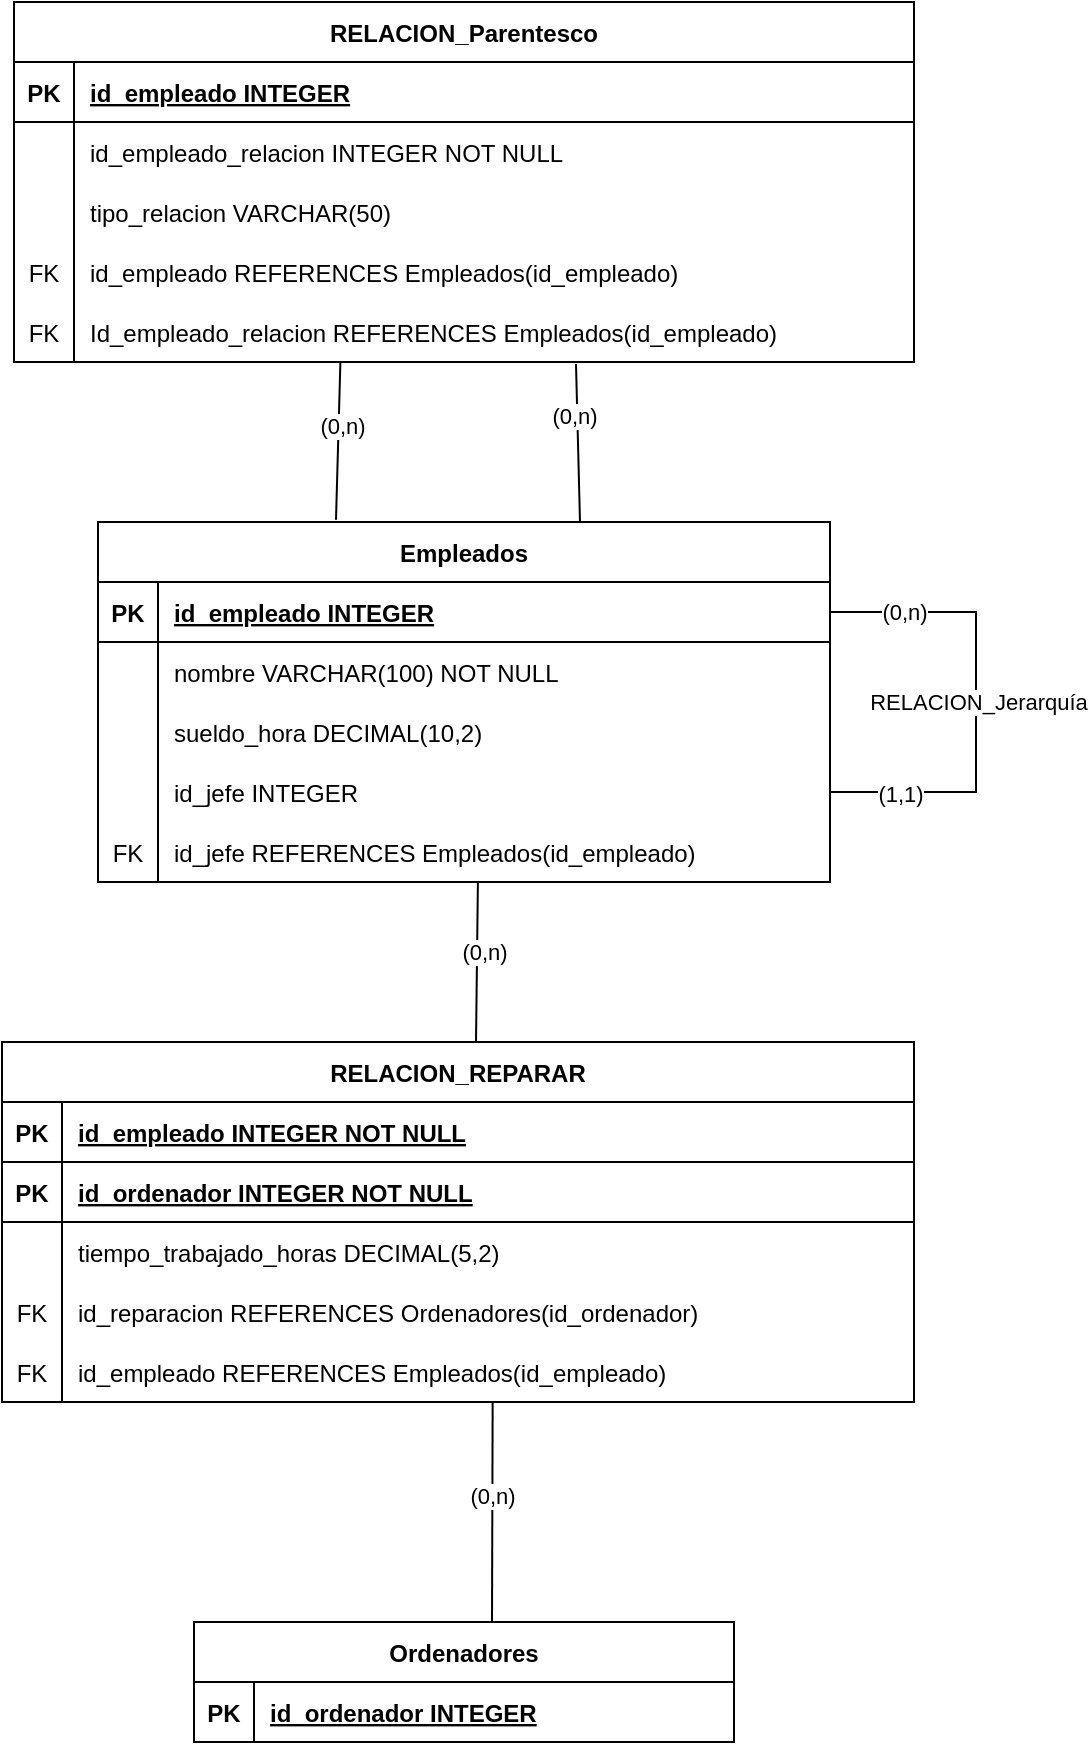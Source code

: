 <mxfile version="25.0.3">
  <diagram name="Página-1" id="TJ7wZGmzTQwEmiSPotgX">
    <mxGraphModel dx="1674" dy="774" grid="1" gridSize="10" guides="1" tooltips="1" connect="1" arrows="1" fold="1" page="1" pageScale="1" pageWidth="827" pageHeight="1169" math="0" shadow="0">
      <root>
        <mxCell id="0" />
        <mxCell id="1" parent="0" />
        <mxCell id="ToJMfz8G4OXI3Km0rWwE-997" value="Empleados" style="shape=table;startSize=30;container=1;collapsible=1;childLayout=tableLayout;fixedRows=1;rowLines=0;fontStyle=1;align=center;resizeLast=1;" parent="1" vertex="1">
          <mxGeometry x="231" y="310" width="366" height="180" as="geometry" />
        </mxCell>
        <mxCell id="ToJMfz8G4OXI3Km0rWwE-998" value="" style="shape=tableRow;horizontal=0;startSize=0;swimlaneHead=0;swimlaneBody=0;fillColor=none;collapsible=0;dropTarget=0;points=[[0,0.5],[1,0.5]];portConstraint=eastwest;strokeColor=inherit;top=0;left=0;right=0;bottom=1;" parent="ToJMfz8G4OXI3Km0rWwE-997" vertex="1">
          <mxGeometry y="30" width="366" height="30" as="geometry" />
        </mxCell>
        <mxCell id="ToJMfz8G4OXI3Km0rWwE-999" value="PK" style="shape=partialRectangle;overflow=hidden;connectable=0;fillColor=none;strokeColor=inherit;top=0;left=0;bottom=0;right=0;fontStyle=1;" parent="ToJMfz8G4OXI3Km0rWwE-998" vertex="1">
          <mxGeometry width="30" height="30" as="geometry">
            <mxRectangle width="30" height="30" as="alternateBounds" />
          </mxGeometry>
        </mxCell>
        <mxCell id="ToJMfz8G4OXI3Km0rWwE-1000" value="id_empleado INTEGER" style="shape=partialRectangle;overflow=hidden;connectable=0;fillColor=none;align=left;strokeColor=inherit;top=0;left=0;bottom=0;right=0;spacingLeft=6;fontStyle=5;" parent="ToJMfz8G4OXI3Km0rWwE-998" vertex="1">
          <mxGeometry x="30" width="336" height="30" as="geometry">
            <mxRectangle width="336" height="30" as="alternateBounds" />
          </mxGeometry>
        </mxCell>
        <mxCell id="ToJMfz8G4OXI3Km0rWwE-1001" value="" style="shape=tableRow;horizontal=0;startSize=0;swimlaneHead=0;swimlaneBody=0;fillColor=none;collapsible=0;dropTarget=0;points=[[0,0.5],[1,0.5]];portConstraint=eastwest;strokeColor=inherit;top=0;left=0;right=0;bottom=0;" parent="ToJMfz8G4OXI3Km0rWwE-997" vertex="1">
          <mxGeometry y="60" width="366" height="30" as="geometry" />
        </mxCell>
        <mxCell id="ToJMfz8G4OXI3Km0rWwE-1002" value="" style="shape=partialRectangle;overflow=hidden;connectable=0;fillColor=none;strokeColor=inherit;top=0;left=0;bottom=0;right=0;" parent="ToJMfz8G4OXI3Km0rWwE-1001" vertex="1">
          <mxGeometry width="30" height="30" as="geometry">
            <mxRectangle width="30" height="30" as="alternateBounds" />
          </mxGeometry>
        </mxCell>
        <mxCell id="ToJMfz8G4OXI3Km0rWwE-1003" value="nombre VARCHAR(100) NOT NULL" style="shape=partialRectangle;overflow=hidden;connectable=0;fillColor=none;align=left;strokeColor=inherit;top=0;left=0;bottom=0;right=0;spacingLeft=6;" parent="ToJMfz8G4OXI3Km0rWwE-1001" vertex="1">
          <mxGeometry x="30" width="336" height="30" as="geometry">
            <mxRectangle width="336" height="30" as="alternateBounds" />
          </mxGeometry>
        </mxCell>
        <mxCell id="ToJMfz8G4OXI3Km0rWwE-1007" value="" style="shape=tableRow;horizontal=0;startSize=0;swimlaneHead=0;swimlaneBody=0;fillColor=none;collapsible=0;dropTarget=0;points=[[0,0.5],[1,0.5]];portConstraint=eastwest;strokeColor=inherit;top=0;left=0;right=0;bottom=0;" parent="ToJMfz8G4OXI3Km0rWwE-997" vertex="1">
          <mxGeometry y="90" width="366" height="30" as="geometry" />
        </mxCell>
        <mxCell id="ToJMfz8G4OXI3Km0rWwE-1008" value="" style="shape=partialRectangle;overflow=hidden;connectable=0;fillColor=none;strokeColor=inherit;top=0;left=0;bottom=0;right=0;" parent="ToJMfz8G4OXI3Km0rWwE-1007" vertex="1">
          <mxGeometry width="30" height="30" as="geometry">
            <mxRectangle width="30" height="30" as="alternateBounds" />
          </mxGeometry>
        </mxCell>
        <mxCell id="ToJMfz8G4OXI3Km0rWwE-1009" value="sueldo_hora DECIMAL(10,2)" style="shape=partialRectangle;overflow=hidden;connectable=0;fillColor=none;align=left;strokeColor=inherit;top=0;left=0;bottom=0;right=0;spacingLeft=6;" parent="ToJMfz8G4OXI3Km0rWwE-1007" vertex="1">
          <mxGeometry x="30" width="336" height="30" as="geometry">
            <mxRectangle width="336" height="30" as="alternateBounds" />
          </mxGeometry>
        </mxCell>
        <mxCell id="ToJMfz8G4OXI3Km0rWwE-1010" value="" style="shape=tableRow;horizontal=0;startSize=0;swimlaneHead=0;swimlaneBody=0;fillColor=none;collapsible=0;dropTarget=0;points=[[0,0.5],[1,0.5]];portConstraint=eastwest;strokeColor=inherit;top=0;left=0;right=0;bottom=0;" parent="ToJMfz8G4OXI3Km0rWwE-997" vertex="1">
          <mxGeometry y="120" width="366" height="30" as="geometry" />
        </mxCell>
        <mxCell id="ToJMfz8G4OXI3Km0rWwE-1011" value="" style="shape=partialRectangle;overflow=hidden;connectable=0;fillColor=none;strokeColor=inherit;top=0;left=0;bottom=0;right=0;" parent="ToJMfz8G4OXI3Km0rWwE-1010" vertex="1">
          <mxGeometry width="30" height="30" as="geometry">
            <mxRectangle width="30" height="30" as="alternateBounds" />
          </mxGeometry>
        </mxCell>
        <mxCell id="ToJMfz8G4OXI3Km0rWwE-1012" value="id_jefe INTEGER " style="shape=partialRectangle;overflow=hidden;connectable=0;fillColor=none;align=left;strokeColor=inherit;top=0;left=0;bottom=0;right=0;spacingLeft=6;" parent="ToJMfz8G4OXI3Km0rWwE-1010" vertex="1">
          <mxGeometry x="30" width="336" height="30" as="geometry">
            <mxRectangle width="336" height="30" as="alternateBounds" />
          </mxGeometry>
        </mxCell>
        <mxCell id="ToJMfz8G4OXI3Km0rWwE-1013" value="" style="shape=tableRow;horizontal=0;startSize=0;swimlaneHead=0;swimlaneBody=0;fillColor=none;collapsible=0;dropTarget=0;points=[[0,0.5],[1,0.5]];portConstraint=eastwest;strokeColor=inherit;top=0;left=0;right=0;bottom=0;" parent="ToJMfz8G4OXI3Km0rWwE-997" vertex="1">
          <mxGeometry y="150" width="366" height="30" as="geometry" />
        </mxCell>
        <mxCell id="ToJMfz8G4OXI3Km0rWwE-1014" value="FK" style="shape=partialRectangle;overflow=hidden;connectable=0;fillColor=none;strokeColor=inherit;top=0;left=0;bottom=0;right=0;" parent="ToJMfz8G4OXI3Km0rWwE-1013" vertex="1">
          <mxGeometry width="30" height="30" as="geometry">
            <mxRectangle width="30" height="30" as="alternateBounds" />
          </mxGeometry>
        </mxCell>
        <mxCell id="ToJMfz8G4OXI3Km0rWwE-1015" value="id_jefe REFERENCES Empleados(id_empleado)" style="shape=partialRectangle;overflow=hidden;connectable=0;fillColor=none;align=left;strokeColor=inherit;top=0;left=0;bottom=0;right=0;spacingLeft=6;" parent="ToJMfz8G4OXI3Km0rWwE-1013" vertex="1">
          <mxGeometry x="30" width="336" height="30" as="geometry">
            <mxRectangle width="336" height="30" as="alternateBounds" />
          </mxGeometry>
        </mxCell>
        <mxCell id="CNTLHsoTavkWlbLuISV--33" value="" style="endArrow=none;html=1;rounded=0;exitX=1;exitY=0.5;exitDx=0;exitDy=0;entryX=1;entryY=0.5;entryDx=0;entryDy=0;" parent="ToJMfz8G4OXI3Km0rWwE-997" source="ToJMfz8G4OXI3Km0rWwE-1010" target="ToJMfz8G4OXI3Km0rWwE-998" edge="1">
          <mxGeometry width="50" height="50" relative="1" as="geometry">
            <mxPoint x="439" y="160" as="sourcePoint" />
            <mxPoint x="489" y="110" as="targetPoint" />
            <Array as="points">
              <mxPoint x="439" y="135" />
              <mxPoint x="439" y="45" />
            </Array>
          </mxGeometry>
        </mxCell>
        <mxCell id="CNTLHsoTavkWlbLuISV--34" value="RELACION_Jerarquía" style="edgeLabel;html=1;align=center;verticalAlign=middle;resizable=0;points=[];" parent="CNTLHsoTavkWlbLuISV--33" vertex="1" connectable="0">
          <mxGeometry x="0.002" y="-1" relative="1" as="geometry">
            <mxPoint as="offset" />
          </mxGeometry>
        </mxCell>
        <mxCell id="CNTLHsoTavkWlbLuISV--35" value="(1,1)" style="edgeLabel;html=1;align=center;verticalAlign=middle;resizable=0;points=[];" parent="CNTLHsoTavkWlbLuISV--33" vertex="1" connectable="0">
          <mxGeometry x="-0.703" y="-1" relative="1" as="geometry">
            <mxPoint as="offset" />
          </mxGeometry>
        </mxCell>
        <mxCell id="CNTLHsoTavkWlbLuISV--36" value="(0,n)" style="edgeLabel;html=1;align=center;verticalAlign=middle;resizable=0;points=[];" parent="CNTLHsoTavkWlbLuISV--33" vertex="1" connectable="0">
          <mxGeometry x="0.686" relative="1" as="geometry">
            <mxPoint as="offset" />
          </mxGeometry>
        </mxCell>
        <mxCell id="ToJMfz8G4OXI3Km0rWwE-1019" value="RELACION_Parentesco" style="shape=table;startSize=30;container=1;collapsible=1;childLayout=tableLayout;fixedRows=1;rowLines=0;fontStyle=1;align=center;resizeLast=1;" parent="1" vertex="1">
          <mxGeometry x="189" y="50" width="450" height="180" as="geometry" />
        </mxCell>
        <mxCell id="ToJMfz8G4OXI3Km0rWwE-1020" value="" style="shape=tableRow;horizontal=0;startSize=0;swimlaneHead=0;swimlaneBody=0;fillColor=none;collapsible=0;dropTarget=0;points=[[0,0.5],[1,0.5]];portConstraint=eastwest;strokeColor=inherit;top=0;left=0;right=0;bottom=1;" parent="ToJMfz8G4OXI3Km0rWwE-1019" vertex="1">
          <mxGeometry y="30" width="450" height="30" as="geometry" />
        </mxCell>
        <mxCell id="ToJMfz8G4OXI3Km0rWwE-1021" value="PK" style="shape=partialRectangle;overflow=hidden;connectable=0;fillColor=none;strokeColor=inherit;top=0;left=0;bottom=0;right=0;fontStyle=1;" parent="ToJMfz8G4OXI3Km0rWwE-1020" vertex="1">
          <mxGeometry width="30" height="30" as="geometry">
            <mxRectangle width="30" height="30" as="alternateBounds" />
          </mxGeometry>
        </mxCell>
        <mxCell id="ToJMfz8G4OXI3Km0rWwE-1022" value="id_empleado INTEGER" style="shape=partialRectangle;overflow=hidden;connectable=0;fillColor=none;align=left;strokeColor=inherit;top=0;left=0;bottom=0;right=0;spacingLeft=6;fontStyle=5;" parent="ToJMfz8G4OXI3Km0rWwE-1020" vertex="1">
          <mxGeometry x="30" width="420" height="30" as="geometry">
            <mxRectangle width="420" height="30" as="alternateBounds" />
          </mxGeometry>
        </mxCell>
        <mxCell id="ToJMfz8G4OXI3Km0rWwE-1023" value="" style="shape=tableRow;horizontal=0;startSize=0;swimlaneHead=0;swimlaneBody=0;fillColor=none;collapsible=0;dropTarget=0;points=[[0,0.5],[1,0.5]];portConstraint=eastwest;strokeColor=inherit;top=0;left=0;right=0;bottom=0;" parent="ToJMfz8G4OXI3Km0rWwE-1019" vertex="1">
          <mxGeometry y="60" width="450" height="30" as="geometry" />
        </mxCell>
        <mxCell id="ToJMfz8G4OXI3Km0rWwE-1024" value="" style="shape=partialRectangle;overflow=hidden;connectable=0;fillColor=none;strokeColor=inherit;top=0;left=0;bottom=0;right=0;" parent="ToJMfz8G4OXI3Km0rWwE-1023" vertex="1">
          <mxGeometry width="30" height="30" as="geometry">
            <mxRectangle width="30" height="30" as="alternateBounds" />
          </mxGeometry>
        </mxCell>
        <mxCell id="ToJMfz8G4OXI3Km0rWwE-1025" value="id_empleado_relacion INTEGER NOT NULL" style="shape=partialRectangle;overflow=hidden;connectable=0;fillColor=none;align=left;strokeColor=inherit;top=0;left=0;bottom=0;right=0;spacingLeft=6;" parent="ToJMfz8G4OXI3Km0rWwE-1023" vertex="1">
          <mxGeometry x="30" width="420" height="30" as="geometry">
            <mxRectangle width="420" height="30" as="alternateBounds" />
          </mxGeometry>
        </mxCell>
        <mxCell id="ToJMfz8G4OXI3Km0rWwE-1026" value="" style="shape=tableRow;horizontal=0;startSize=0;swimlaneHead=0;swimlaneBody=0;fillColor=none;collapsible=0;dropTarget=0;points=[[0,0.5],[1,0.5]];portConstraint=eastwest;strokeColor=inherit;top=0;left=0;right=0;bottom=0;" parent="ToJMfz8G4OXI3Km0rWwE-1019" vertex="1">
          <mxGeometry y="90" width="450" height="30" as="geometry" />
        </mxCell>
        <mxCell id="ToJMfz8G4OXI3Km0rWwE-1027" value="" style="shape=partialRectangle;overflow=hidden;connectable=0;fillColor=none;strokeColor=inherit;top=0;left=0;bottom=0;right=0;" parent="ToJMfz8G4OXI3Km0rWwE-1026" vertex="1">
          <mxGeometry width="30" height="30" as="geometry">
            <mxRectangle width="30" height="30" as="alternateBounds" />
          </mxGeometry>
        </mxCell>
        <mxCell id="ToJMfz8G4OXI3Km0rWwE-1028" value="tipo_relacion VARCHAR(50)" style="shape=partialRectangle;overflow=hidden;connectable=0;fillColor=none;align=left;strokeColor=inherit;top=0;left=0;bottom=0;right=0;spacingLeft=6;" parent="ToJMfz8G4OXI3Km0rWwE-1026" vertex="1">
          <mxGeometry x="30" width="420" height="30" as="geometry">
            <mxRectangle width="420" height="30" as="alternateBounds" />
          </mxGeometry>
        </mxCell>
        <mxCell id="ToJMfz8G4OXI3Km0rWwE-1029" value="" style="shape=tableRow;horizontal=0;startSize=0;swimlaneHead=0;swimlaneBody=0;fillColor=none;collapsible=0;dropTarget=0;points=[[0,0.5],[1,0.5]];portConstraint=eastwest;strokeColor=inherit;top=0;left=0;right=0;bottom=0;" parent="ToJMfz8G4OXI3Km0rWwE-1019" vertex="1">
          <mxGeometry y="120" width="450" height="30" as="geometry" />
        </mxCell>
        <mxCell id="ToJMfz8G4OXI3Km0rWwE-1030" value="FK" style="shape=partialRectangle;overflow=hidden;connectable=0;fillColor=none;strokeColor=inherit;top=0;left=0;bottom=0;right=0;" parent="ToJMfz8G4OXI3Km0rWwE-1029" vertex="1">
          <mxGeometry width="30" height="30" as="geometry">
            <mxRectangle width="30" height="30" as="alternateBounds" />
          </mxGeometry>
        </mxCell>
        <mxCell id="ToJMfz8G4OXI3Km0rWwE-1031" value="id_empleado REFERENCES Empleados(id_empleado)" style="shape=partialRectangle;overflow=hidden;connectable=0;fillColor=none;align=left;strokeColor=inherit;top=0;left=0;bottom=0;right=0;spacingLeft=6;" parent="ToJMfz8G4OXI3Km0rWwE-1029" vertex="1">
          <mxGeometry x="30" width="420" height="30" as="geometry">
            <mxRectangle width="420" height="30" as="alternateBounds" />
          </mxGeometry>
        </mxCell>
        <mxCell id="ToJMfz8G4OXI3Km0rWwE-1035" value="" style="shape=tableRow;horizontal=0;startSize=0;swimlaneHead=0;swimlaneBody=0;fillColor=none;collapsible=0;dropTarget=0;points=[[0,0.5],[1,0.5]];portConstraint=eastwest;strokeColor=inherit;top=0;left=0;right=0;bottom=0;" parent="ToJMfz8G4OXI3Km0rWwE-1019" vertex="1">
          <mxGeometry y="150" width="450" height="30" as="geometry" />
        </mxCell>
        <mxCell id="ToJMfz8G4OXI3Km0rWwE-1036" value="FK" style="shape=partialRectangle;overflow=hidden;connectable=0;fillColor=none;strokeColor=inherit;top=0;left=0;bottom=0;right=0;" parent="ToJMfz8G4OXI3Km0rWwE-1035" vertex="1">
          <mxGeometry width="30" height="30" as="geometry">
            <mxRectangle width="30" height="30" as="alternateBounds" />
          </mxGeometry>
        </mxCell>
        <mxCell id="ToJMfz8G4OXI3Km0rWwE-1037" value="Id_empleado_relacion REFERENCES Empleados(id_empleado)" style="shape=partialRectangle;overflow=hidden;connectable=0;fillColor=none;align=left;strokeColor=inherit;top=0;left=0;bottom=0;right=0;spacingLeft=6;" parent="ToJMfz8G4OXI3Km0rWwE-1035" vertex="1">
          <mxGeometry x="30" width="420" height="30" as="geometry">
            <mxRectangle width="420" height="30" as="alternateBounds" />
          </mxGeometry>
        </mxCell>
        <mxCell id="ToJMfz8G4OXI3Km0rWwE-1041" value="Ordenadores" style="shape=table;startSize=30;container=1;collapsible=1;childLayout=tableLayout;fixedRows=1;rowLines=0;fontStyle=1;align=center;resizeLast=1;" parent="1" vertex="1">
          <mxGeometry x="279" y="860" width="270" height="60" as="geometry" />
        </mxCell>
        <mxCell id="ToJMfz8G4OXI3Km0rWwE-1042" value="" style="shape=tableRow;horizontal=0;startSize=0;swimlaneHead=0;swimlaneBody=0;fillColor=none;collapsible=0;dropTarget=0;points=[[0,0.5],[1,0.5]];portConstraint=eastwest;strokeColor=inherit;top=0;left=0;right=0;bottom=1;" parent="ToJMfz8G4OXI3Km0rWwE-1041" vertex="1">
          <mxGeometry y="30" width="270" height="30" as="geometry" />
        </mxCell>
        <mxCell id="ToJMfz8G4OXI3Km0rWwE-1043" value="PK" style="shape=partialRectangle;overflow=hidden;connectable=0;fillColor=none;strokeColor=inherit;top=0;left=0;bottom=0;right=0;fontStyle=1;" parent="ToJMfz8G4OXI3Km0rWwE-1042" vertex="1">
          <mxGeometry width="30" height="30" as="geometry">
            <mxRectangle width="30" height="30" as="alternateBounds" />
          </mxGeometry>
        </mxCell>
        <mxCell id="ToJMfz8G4OXI3Km0rWwE-1044" value="id_ordenador INTEGER" style="shape=partialRectangle;overflow=hidden;connectable=0;fillColor=none;align=left;strokeColor=inherit;top=0;left=0;bottom=0;right=0;spacingLeft=6;fontStyle=5;" parent="ToJMfz8G4OXI3Km0rWwE-1042" vertex="1">
          <mxGeometry x="30" width="240" height="30" as="geometry">
            <mxRectangle width="240" height="30" as="alternateBounds" />
          </mxGeometry>
        </mxCell>
        <mxCell id="ToJMfz8G4OXI3Km0rWwE-1073" value="RELACION_REPARAR" style="shape=table;startSize=30;container=1;collapsible=1;childLayout=tableLayout;fixedRows=1;rowLines=0;fontStyle=1;align=center;resizeLast=1;" parent="1" vertex="1">
          <mxGeometry x="183" y="570" width="456" height="180" as="geometry" />
        </mxCell>
        <mxCell id="ToJMfz8G4OXI3Km0rWwE-1074" value="" style="shape=tableRow;horizontal=0;startSize=0;swimlaneHead=0;swimlaneBody=0;fillColor=none;collapsible=0;dropTarget=0;points=[[0,0.5],[1,0.5]];portConstraint=eastwest;strokeColor=inherit;top=0;left=0;right=0;bottom=1;" parent="ToJMfz8G4OXI3Km0rWwE-1073" vertex="1">
          <mxGeometry y="30" width="456" height="30" as="geometry" />
        </mxCell>
        <mxCell id="ToJMfz8G4OXI3Km0rWwE-1075" value="PK" style="shape=partialRectangle;overflow=hidden;connectable=0;fillColor=none;strokeColor=inherit;top=0;left=0;bottom=0;right=0;fontStyle=1;" parent="ToJMfz8G4OXI3Km0rWwE-1074" vertex="1">
          <mxGeometry width="30" height="30" as="geometry">
            <mxRectangle width="30" height="30" as="alternateBounds" />
          </mxGeometry>
        </mxCell>
        <mxCell id="ToJMfz8G4OXI3Km0rWwE-1076" value="id_empleado INTEGER NOT NULL" style="shape=partialRectangle;overflow=hidden;connectable=0;fillColor=none;align=left;strokeColor=inherit;top=0;left=0;bottom=0;right=0;spacingLeft=6;fontStyle=5;" parent="ToJMfz8G4OXI3Km0rWwE-1074" vertex="1">
          <mxGeometry x="30" width="426" height="30" as="geometry">
            <mxRectangle width="426" height="30" as="alternateBounds" />
          </mxGeometry>
        </mxCell>
        <mxCell id="ToJMfz8G4OXI3Km0rWwE-1077" value="" style="shape=tableRow;horizontal=0;startSize=0;swimlaneHead=0;swimlaneBody=0;fillColor=none;collapsible=0;dropTarget=0;points=[[0,0.5],[1,0.5]];portConstraint=eastwest;strokeColor=inherit;top=0;left=0;right=0;bottom=1;" parent="ToJMfz8G4OXI3Km0rWwE-1073" vertex="1">
          <mxGeometry y="60" width="456" height="30" as="geometry" />
        </mxCell>
        <mxCell id="ToJMfz8G4OXI3Km0rWwE-1078" value="PK" style="shape=partialRectangle;overflow=hidden;connectable=0;fillColor=none;strokeColor=inherit;top=0;left=0;bottom=0;right=0;fontStyle=1;" parent="ToJMfz8G4OXI3Km0rWwE-1077" vertex="1">
          <mxGeometry width="30" height="30" as="geometry">
            <mxRectangle width="30" height="30" as="alternateBounds" />
          </mxGeometry>
        </mxCell>
        <mxCell id="ToJMfz8G4OXI3Km0rWwE-1079" value="id_ordenador INTEGER NOT NULL" style="shape=partialRectangle;overflow=hidden;connectable=0;fillColor=none;align=left;strokeColor=inherit;top=0;left=0;bottom=0;right=0;spacingLeft=6;fontStyle=5;" parent="ToJMfz8G4OXI3Km0rWwE-1077" vertex="1">
          <mxGeometry x="30" width="426" height="30" as="geometry">
            <mxRectangle width="426" height="30" as="alternateBounds" />
          </mxGeometry>
        </mxCell>
        <mxCell id="ToJMfz8G4OXI3Km0rWwE-1080" value="" style="shape=tableRow;horizontal=0;startSize=0;swimlaneHead=0;swimlaneBody=0;fillColor=none;collapsible=0;dropTarget=0;points=[[0,0.5],[1,0.5]];portConstraint=eastwest;strokeColor=inherit;top=0;left=0;right=0;bottom=0;" parent="ToJMfz8G4OXI3Km0rWwE-1073" vertex="1">
          <mxGeometry y="90" width="456" height="30" as="geometry" />
        </mxCell>
        <mxCell id="ToJMfz8G4OXI3Km0rWwE-1081" value="" style="shape=partialRectangle;overflow=hidden;connectable=0;fillColor=none;strokeColor=inherit;top=0;left=0;bottom=0;right=0;" parent="ToJMfz8G4OXI3Km0rWwE-1080" vertex="1">
          <mxGeometry width="30" height="30" as="geometry">
            <mxRectangle width="30" height="30" as="alternateBounds" />
          </mxGeometry>
        </mxCell>
        <mxCell id="ToJMfz8G4OXI3Km0rWwE-1082" value="tiempo_trabajado_horas DECIMAL(5,2)" style="shape=partialRectangle;overflow=hidden;connectable=0;fillColor=none;align=left;strokeColor=inherit;top=0;left=0;bottom=0;right=0;spacingLeft=6;" parent="ToJMfz8G4OXI3Km0rWwE-1080" vertex="1">
          <mxGeometry x="30" width="426" height="30" as="geometry">
            <mxRectangle width="426" height="30" as="alternateBounds" />
          </mxGeometry>
        </mxCell>
        <mxCell id="ToJMfz8G4OXI3Km0rWwE-1086" value="" style="shape=tableRow;horizontal=0;startSize=0;swimlaneHead=0;swimlaneBody=0;fillColor=none;collapsible=0;dropTarget=0;points=[[0,0.5],[1,0.5]];portConstraint=eastwest;strokeColor=inherit;top=0;left=0;right=0;bottom=0;" parent="ToJMfz8G4OXI3Km0rWwE-1073" vertex="1">
          <mxGeometry y="120" width="456" height="30" as="geometry" />
        </mxCell>
        <mxCell id="ToJMfz8G4OXI3Km0rWwE-1087" value="FK" style="shape=partialRectangle;overflow=hidden;connectable=0;fillColor=none;strokeColor=inherit;top=0;left=0;bottom=0;right=0;" parent="ToJMfz8G4OXI3Km0rWwE-1086" vertex="1">
          <mxGeometry width="30" height="30" as="geometry">
            <mxRectangle width="30" height="30" as="alternateBounds" />
          </mxGeometry>
        </mxCell>
        <mxCell id="ToJMfz8G4OXI3Km0rWwE-1088" value="id_reparacion REFERENCES Ordenadores(id_ordenador)" style="shape=partialRectangle;overflow=hidden;connectable=0;fillColor=none;align=left;strokeColor=inherit;top=0;left=0;bottom=0;right=0;spacingLeft=6;" parent="ToJMfz8G4OXI3Km0rWwE-1086" vertex="1">
          <mxGeometry x="30" width="426" height="30" as="geometry">
            <mxRectangle width="426" height="30" as="alternateBounds" />
          </mxGeometry>
        </mxCell>
        <mxCell id="ToJMfz8G4OXI3Km0rWwE-1092" value="" style="shape=tableRow;horizontal=0;startSize=0;swimlaneHead=0;swimlaneBody=0;fillColor=none;collapsible=0;dropTarget=0;points=[[0,0.5],[1,0.5]];portConstraint=eastwest;strokeColor=inherit;top=0;left=0;right=0;bottom=0;" parent="ToJMfz8G4OXI3Km0rWwE-1073" vertex="1">
          <mxGeometry y="150" width="456" height="30" as="geometry" />
        </mxCell>
        <mxCell id="ToJMfz8G4OXI3Km0rWwE-1093" value="FK" style="shape=partialRectangle;overflow=hidden;connectable=0;fillColor=none;strokeColor=inherit;top=0;left=0;bottom=0;right=0;" parent="ToJMfz8G4OXI3Km0rWwE-1092" vertex="1">
          <mxGeometry width="30" height="30" as="geometry">
            <mxRectangle width="30" height="30" as="alternateBounds" />
          </mxGeometry>
        </mxCell>
        <mxCell id="ToJMfz8G4OXI3Km0rWwE-1094" value="id_empleado REFERENCES Empleados(id_empleado)" style="shape=partialRectangle;overflow=hidden;connectable=0;fillColor=none;align=left;strokeColor=inherit;top=0;left=0;bottom=0;right=0;spacingLeft=6;" parent="ToJMfz8G4OXI3Km0rWwE-1092" vertex="1">
          <mxGeometry x="30" width="426" height="30" as="geometry">
            <mxRectangle width="426" height="30" as="alternateBounds" />
          </mxGeometry>
        </mxCell>
        <mxCell id="ToJMfz8G4OXI3Km0rWwE-1098" value="" style="endArrow=none;html=1;rounded=0;entryX=0.496;entryY=1.037;entryDx=0;entryDy=0;entryPerimeter=0;" parent="1" edge="1">
          <mxGeometry width="50" height="50" relative="1" as="geometry">
            <mxPoint x="350" y="308.89" as="sourcePoint" />
            <mxPoint x="352.2" y="230.0" as="targetPoint" />
          </mxGeometry>
        </mxCell>
        <mxCell id="ToJMfz8G4OXI3Km0rWwE-1110" value="(0,n)" style="edgeLabel;html=1;align=center;verticalAlign=middle;resizable=0;points=[];" parent="ToJMfz8G4OXI3Km0rWwE-1098" vertex="1" connectable="0">
          <mxGeometry x="0.189" y="-1" relative="1" as="geometry">
            <mxPoint as="offset" />
          </mxGeometry>
        </mxCell>
        <mxCell id="ToJMfz8G4OXI3Km0rWwE-1102" value="" style="endArrow=none;html=1;rounded=0;entryX=0.519;entryY=1;entryDx=0;entryDy=0;entryPerimeter=0;" parent="1" target="ToJMfz8G4OXI3Km0rWwE-1013" edge="1">
          <mxGeometry width="50" height="50" relative="1" as="geometry">
            <mxPoint x="420" y="570" as="sourcePoint" />
            <mxPoint x="480" y="560" as="targetPoint" />
          </mxGeometry>
        </mxCell>
        <mxCell id="ToJMfz8G4OXI3Km0rWwE-1107" value="(0,n)" style="edgeLabel;html=1;align=center;verticalAlign=middle;resizable=0;points=[];" parent="ToJMfz8G4OXI3Km0rWwE-1102" vertex="1" connectable="0">
          <mxGeometry x="0.129" y="-3" relative="1" as="geometry">
            <mxPoint as="offset" />
          </mxGeometry>
        </mxCell>
        <mxCell id="ToJMfz8G4OXI3Km0rWwE-1104" value="" style="endArrow=none;html=1;rounded=0;entryX=0.538;entryY=0.983;entryDx=0;entryDy=0;entryPerimeter=0;" parent="1" target="ToJMfz8G4OXI3Km0rWwE-1092" edge="1">
          <mxGeometry width="50" height="50" relative="1" as="geometry">
            <mxPoint x="428" y="860" as="sourcePoint" />
            <mxPoint x="480" y="800" as="targetPoint" />
          </mxGeometry>
        </mxCell>
        <mxCell id="ToJMfz8G4OXI3Km0rWwE-1106" value="(0,n)" style="edgeLabel;html=1;align=center;verticalAlign=middle;resizable=0;points=[];" parent="ToJMfz8G4OXI3Km0rWwE-1104" vertex="1" connectable="0">
          <mxGeometry x="0.13" relative="1" as="geometry">
            <mxPoint y="-1" as="offset" />
          </mxGeometry>
        </mxCell>
        <mxCell id="ToJMfz8G4OXI3Km0rWwE-1108" value="" style="endArrow=none;html=1;rounded=0;entryX=0.496;entryY=1.037;entryDx=0;entryDy=0;entryPerimeter=0;exitX=0.5;exitY=0;exitDx=0;exitDy=0;" parent="1" edge="1">
          <mxGeometry width="50" height="50" relative="1" as="geometry">
            <mxPoint x="472" y="310" as="sourcePoint" />
            <mxPoint x="470" y="231" as="targetPoint" />
          </mxGeometry>
        </mxCell>
        <mxCell id="ToJMfz8G4OXI3Km0rWwE-1109" value="(0,n)" style="edgeLabel;html=1;align=center;verticalAlign=middle;resizable=0;points=[];" parent="ToJMfz8G4OXI3Km0rWwE-1108" vertex="1" connectable="0">
          <mxGeometry x="0.343" y="2" relative="1" as="geometry">
            <mxPoint as="offset" />
          </mxGeometry>
        </mxCell>
      </root>
    </mxGraphModel>
  </diagram>
</mxfile>
